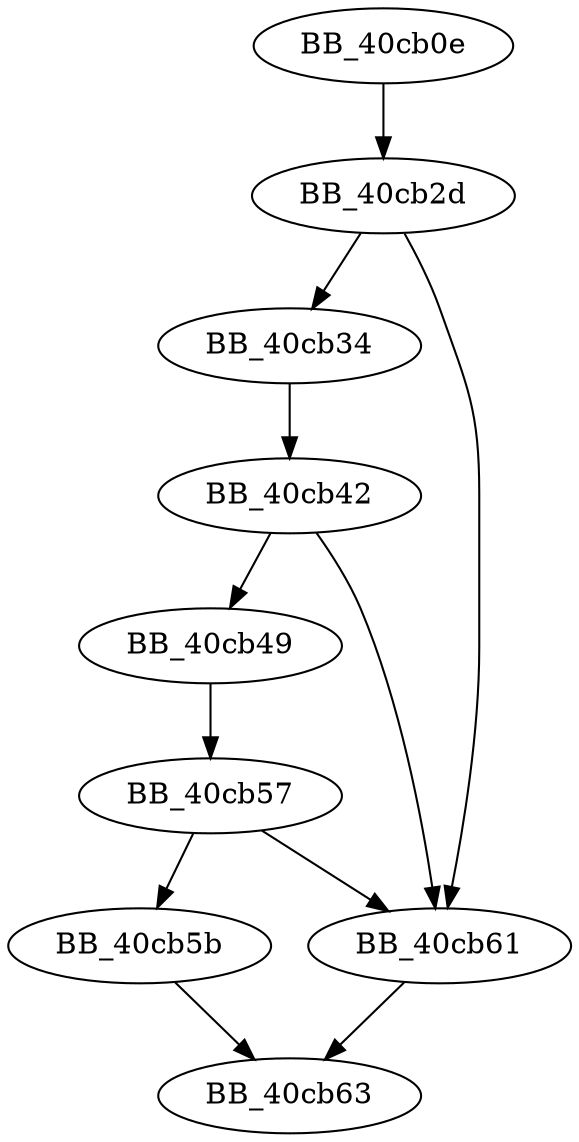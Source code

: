 DiGraph sub_40CB0E{
BB_40cb0e->BB_40cb2d
BB_40cb2d->BB_40cb34
BB_40cb2d->BB_40cb61
BB_40cb34->BB_40cb42
BB_40cb42->BB_40cb49
BB_40cb42->BB_40cb61
BB_40cb49->BB_40cb57
BB_40cb57->BB_40cb5b
BB_40cb57->BB_40cb61
BB_40cb5b->BB_40cb63
BB_40cb61->BB_40cb63
}
